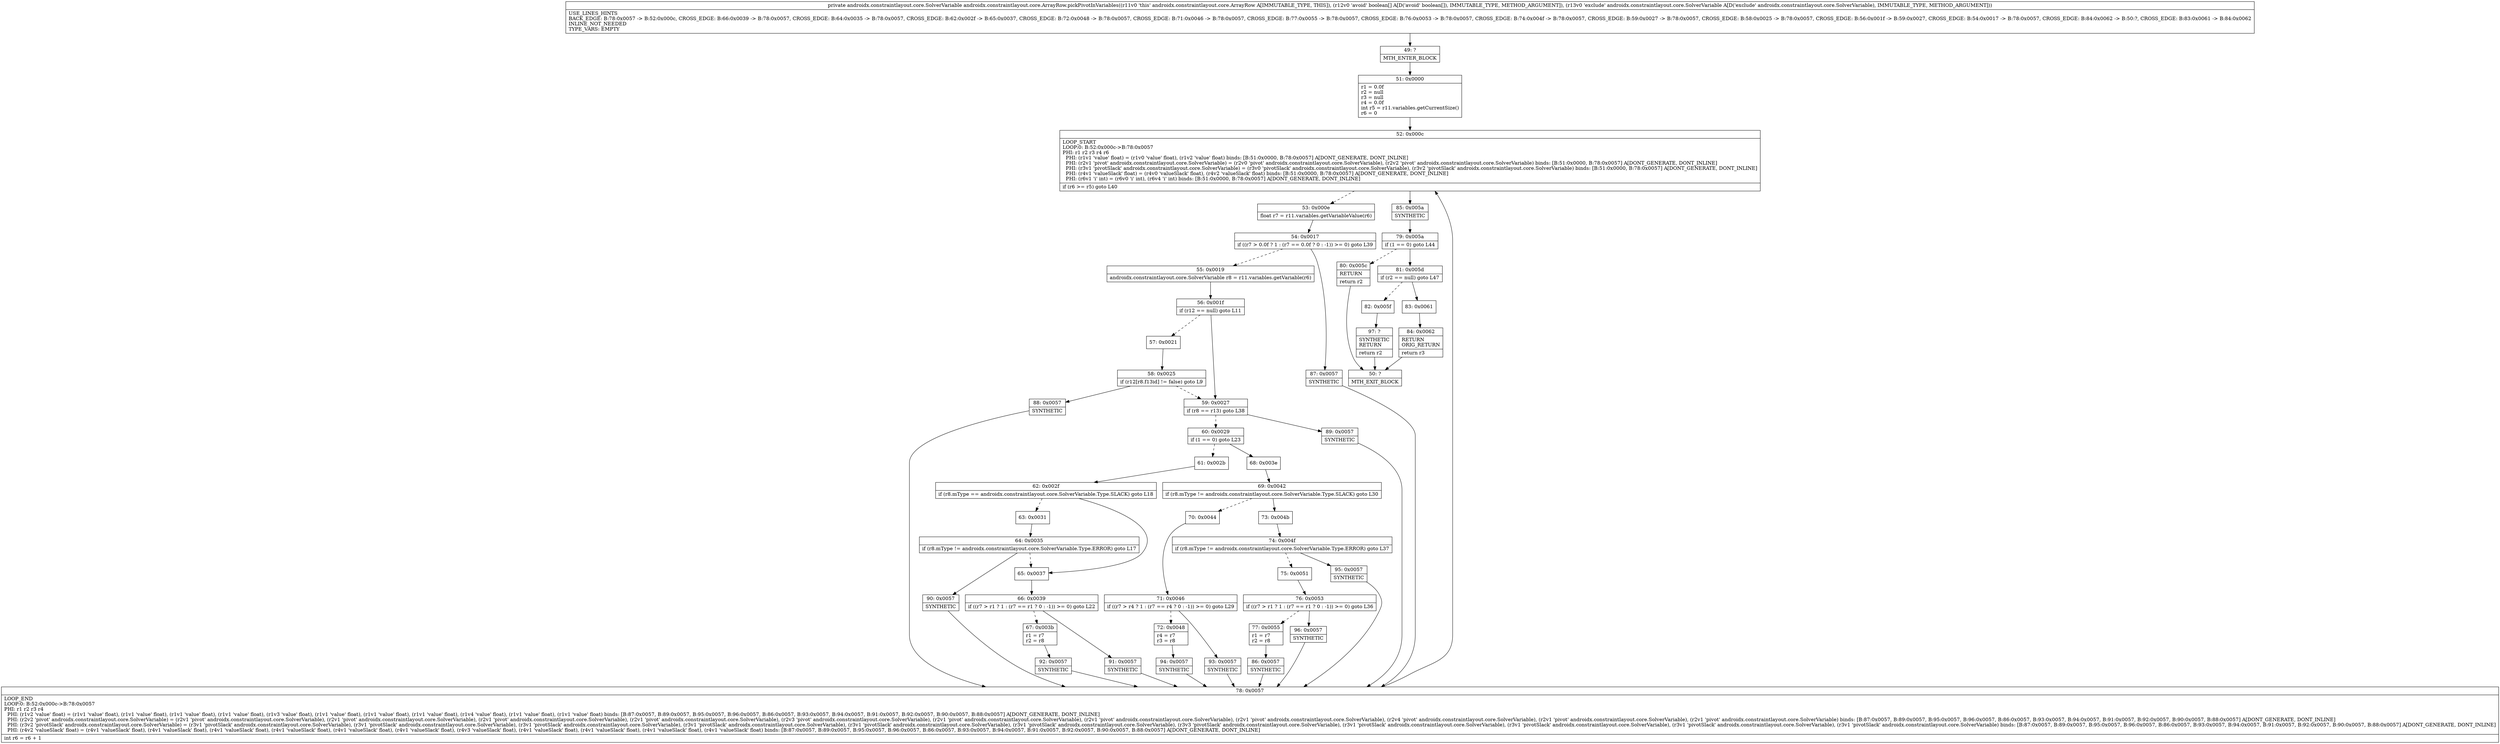 digraph "CFG forandroidx.constraintlayout.core.ArrayRow.pickPivotInVariables([ZLandroidx\/constraintlayout\/core\/SolverVariable;)Landroidx\/constraintlayout\/core\/SolverVariable;" {
Node_49 [shape=record,label="{49\:\ ?|MTH_ENTER_BLOCK\l}"];
Node_51 [shape=record,label="{51\:\ 0x0000|r1 = 0.0f\lr2 = null\lr3 = null\lr4 = 0.0f\lint r5 = r11.variables.getCurrentSize()\lr6 = 0\l}"];
Node_52 [shape=record,label="{52\:\ 0x000c|LOOP_START\lLOOP:0: B:52:0x000c\-\>B:78:0x0057\lPHI: r1 r2 r3 r4 r6 \l  PHI: (r1v1 'value' float) = (r1v0 'value' float), (r1v2 'value' float) binds: [B:51:0x0000, B:78:0x0057] A[DONT_GENERATE, DONT_INLINE]\l  PHI: (r2v1 'pivot' androidx.constraintlayout.core.SolverVariable) = (r2v0 'pivot' androidx.constraintlayout.core.SolverVariable), (r2v2 'pivot' androidx.constraintlayout.core.SolverVariable) binds: [B:51:0x0000, B:78:0x0057] A[DONT_GENERATE, DONT_INLINE]\l  PHI: (r3v1 'pivotSlack' androidx.constraintlayout.core.SolverVariable) = (r3v0 'pivotSlack' androidx.constraintlayout.core.SolverVariable), (r3v2 'pivotSlack' androidx.constraintlayout.core.SolverVariable) binds: [B:51:0x0000, B:78:0x0057] A[DONT_GENERATE, DONT_INLINE]\l  PHI: (r4v1 'valueSlack' float) = (r4v0 'valueSlack' float), (r4v2 'valueSlack' float) binds: [B:51:0x0000, B:78:0x0057] A[DONT_GENERATE, DONT_INLINE]\l  PHI: (r6v1 'i' int) = (r6v0 'i' int), (r6v4 'i' int) binds: [B:51:0x0000, B:78:0x0057] A[DONT_GENERATE, DONT_INLINE]\l|if (r6 \>= r5) goto L40\l}"];
Node_53 [shape=record,label="{53\:\ 0x000e|float r7 = r11.variables.getVariableValue(r6)\l}"];
Node_54 [shape=record,label="{54\:\ 0x0017|if ((r7 \> 0.0f ? 1 : (r7 == 0.0f ? 0 : \-1)) \>= 0) goto L39\l}"];
Node_55 [shape=record,label="{55\:\ 0x0019|androidx.constraintlayout.core.SolverVariable r8 = r11.variables.getVariable(r6)\l}"];
Node_56 [shape=record,label="{56\:\ 0x001f|if (r12 == null) goto L11\l}"];
Node_57 [shape=record,label="{57\:\ 0x0021}"];
Node_58 [shape=record,label="{58\:\ 0x0025|if (r12[r8.f13id] != false) goto L9\l}"];
Node_88 [shape=record,label="{88\:\ 0x0057|SYNTHETIC\l}"];
Node_78 [shape=record,label="{78\:\ 0x0057|LOOP_END\lLOOP:0: B:52:0x000c\-\>B:78:0x0057\lPHI: r1 r2 r3 r4 \l  PHI: (r1v2 'value' float) = (r1v1 'value' float), (r1v1 'value' float), (r1v1 'value' float), (r1v1 'value' float), (r1v3 'value' float), (r1v1 'value' float), (r1v1 'value' float), (r1v1 'value' float), (r1v4 'value' float), (r1v1 'value' float), (r1v1 'value' float) binds: [B:87:0x0057, B:89:0x0057, B:95:0x0057, B:96:0x0057, B:86:0x0057, B:93:0x0057, B:94:0x0057, B:91:0x0057, B:92:0x0057, B:90:0x0057, B:88:0x0057] A[DONT_GENERATE, DONT_INLINE]\l  PHI: (r2v2 'pivot' androidx.constraintlayout.core.SolverVariable) = (r2v1 'pivot' androidx.constraintlayout.core.SolverVariable), (r2v1 'pivot' androidx.constraintlayout.core.SolverVariable), (r2v1 'pivot' androidx.constraintlayout.core.SolverVariable), (r2v1 'pivot' androidx.constraintlayout.core.SolverVariable), (r2v3 'pivot' androidx.constraintlayout.core.SolverVariable), (r2v1 'pivot' androidx.constraintlayout.core.SolverVariable), (r2v1 'pivot' androidx.constraintlayout.core.SolverVariable), (r2v1 'pivot' androidx.constraintlayout.core.SolverVariable), (r2v4 'pivot' androidx.constraintlayout.core.SolverVariable), (r2v1 'pivot' androidx.constraintlayout.core.SolverVariable), (r2v1 'pivot' androidx.constraintlayout.core.SolverVariable) binds: [B:87:0x0057, B:89:0x0057, B:95:0x0057, B:96:0x0057, B:86:0x0057, B:93:0x0057, B:94:0x0057, B:91:0x0057, B:92:0x0057, B:90:0x0057, B:88:0x0057] A[DONT_GENERATE, DONT_INLINE]\l  PHI: (r3v2 'pivotSlack' androidx.constraintlayout.core.SolverVariable) = (r3v1 'pivotSlack' androidx.constraintlayout.core.SolverVariable), (r3v1 'pivotSlack' androidx.constraintlayout.core.SolverVariable), (r3v1 'pivotSlack' androidx.constraintlayout.core.SolverVariable), (r3v1 'pivotSlack' androidx.constraintlayout.core.SolverVariable), (r3v1 'pivotSlack' androidx.constraintlayout.core.SolverVariable), (r3v1 'pivotSlack' androidx.constraintlayout.core.SolverVariable), (r3v3 'pivotSlack' androidx.constraintlayout.core.SolverVariable), (r3v1 'pivotSlack' androidx.constraintlayout.core.SolverVariable), (r3v1 'pivotSlack' androidx.constraintlayout.core.SolverVariable), (r3v1 'pivotSlack' androidx.constraintlayout.core.SolverVariable), (r3v1 'pivotSlack' androidx.constraintlayout.core.SolverVariable) binds: [B:87:0x0057, B:89:0x0057, B:95:0x0057, B:96:0x0057, B:86:0x0057, B:93:0x0057, B:94:0x0057, B:91:0x0057, B:92:0x0057, B:90:0x0057, B:88:0x0057] A[DONT_GENERATE, DONT_INLINE]\l  PHI: (r4v2 'valueSlack' float) = (r4v1 'valueSlack' float), (r4v1 'valueSlack' float), (r4v1 'valueSlack' float), (r4v1 'valueSlack' float), (r4v1 'valueSlack' float), (r4v1 'valueSlack' float), (r4v3 'valueSlack' float), (r4v1 'valueSlack' float), (r4v1 'valueSlack' float), (r4v1 'valueSlack' float), (r4v1 'valueSlack' float) binds: [B:87:0x0057, B:89:0x0057, B:95:0x0057, B:96:0x0057, B:86:0x0057, B:93:0x0057, B:94:0x0057, B:91:0x0057, B:92:0x0057, B:90:0x0057, B:88:0x0057] A[DONT_GENERATE, DONT_INLINE]\l|int r6 = r6 + 1\l}"];
Node_59 [shape=record,label="{59\:\ 0x0027|if (r8 == r13) goto L38\l}"];
Node_60 [shape=record,label="{60\:\ 0x0029|if (1 == 0) goto L23\l}"];
Node_61 [shape=record,label="{61\:\ 0x002b}"];
Node_62 [shape=record,label="{62\:\ 0x002f|if (r8.mType == androidx.constraintlayout.core.SolverVariable.Type.SLACK) goto L18\l}"];
Node_63 [shape=record,label="{63\:\ 0x0031}"];
Node_64 [shape=record,label="{64\:\ 0x0035|if (r8.mType != androidx.constraintlayout.core.SolverVariable.Type.ERROR) goto L17\l}"];
Node_90 [shape=record,label="{90\:\ 0x0057|SYNTHETIC\l}"];
Node_65 [shape=record,label="{65\:\ 0x0037}"];
Node_66 [shape=record,label="{66\:\ 0x0039|if ((r7 \> r1 ? 1 : (r7 == r1 ? 0 : \-1)) \>= 0) goto L22\l}"];
Node_67 [shape=record,label="{67\:\ 0x003b|r1 = r7\lr2 = r8\l}"];
Node_92 [shape=record,label="{92\:\ 0x0057|SYNTHETIC\l}"];
Node_91 [shape=record,label="{91\:\ 0x0057|SYNTHETIC\l}"];
Node_68 [shape=record,label="{68\:\ 0x003e}"];
Node_69 [shape=record,label="{69\:\ 0x0042|if (r8.mType != androidx.constraintlayout.core.SolverVariable.Type.SLACK) goto L30\l}"];
Node_70 [shape=record,label="{70\:\ 0x0044}"];
Node_71 [shape=record,label="{71\:\ 0x0046|if ((r7 \> r4 ? 1 : (r7 == r4 ? 0 : \-1)) \>= 0) goto L29\l}"];
Node_72 [shape=record,label="{72\:\ 0x0048|r4 = r7\lr3 = r8\l}"];
Node_94 [shape=record,label="{94\:\ 0x0057|SYNTHETIC\l}"];
Node_93 [shape=record,label="{93\:\ 0x0057|SYNTHETIC\l}"];
Node_73 [shape=record,label="{73\:\ 0x004b}"];
Node_74 [shape=record,label="{74\:\ 0x004f|if (r8.mType != androidx.constraintlayout.core.SolverVariable.Type.ERROR) goto L37\l}"];
Node_75 [shape=record,label="{75\:\ 0x0051}"];
Node_76 [shape=record,label="{76\:\ 0x0053|if ((r7 \> r1 ? 1 : (r7 == r1 ? 0 : \-1)) \>= 0) goto L36\l}"];
Node_77 [shape=record,label="{77\:\ 0x0055|r1 = r7\lr2 = r8\l}"];
Node_86 [shape=record,label="{86\:\ 0x0057|SYNTHETIC\l}"];
Node_96 [shape=record,label="{96\:\ 0x0057|SYNTHETIC\l}"];
Node_95 [shape=record,label="{95\:\ 0x0057|SYNTHETIC\l}"];
Node_89 [shape=record,label="{89\:\ 0x0057|SYNTHETIC\l}"];
Node_87 [shape=record,label="{87\:\ 0x0057|SYNTHETIC\l}"];
Node_85 [shape=record,label="{85\:\ 0x005a|SYNTHETIC\l}"];
Node_79 [shape=record,label="{79\:\ 0x005a|if (1 == 0) goto L44\l}"];
Node_80 [shape=record,label="{80\:\ 0x005c|RETURN\l|return r2\l}"];
Node_50 [shape=record,label="{50\:\ ?|MTH_EXIT_BLOCK\l}"];
Node_81 [shape=record,label="{81\:\ 0x005d|if (r2 == null) goto L47\l}"];
Node_82 [shape=record,label="{82\:\ 0x005f}"];
Node_97 [shape=record,label="{97\:\ ?|SYNTHETIC\lRETURN\l|return r2\l}"];
Node_83 [shape=record,label="{83\:\ 0x0061}"];
Node_84 [shape=record,label="{84\:\ 0x0062|RETURN\lORIG_RETURN\l|return r3\l}"];
MethodNode[shape=record,label="{private androidx.constraintlayout.core.SolverVariable androidx.constraintlayout.core.ArrayRow.pickPivotInVariables((r11v0 'this' androidx.constraintlayout.core.ArrayRow A[IMMUTABLE_TYPE, THIS]), (r12v0 'avoid' boolean[] A[D('avoid' boolean[]), IMMUTABLE_TYPE, METHOD_ARGUMENT]), (r13v0 'exclude' androidx.constraintlayout.core.SolverVariable A[D('exclude' androidx.constraintlayout.core.SolverVariable), IMMUTABLE_TYPE, METHOD_ARGUMENT]))  | USE_LINES_HINTS\lBACK_EDGE: B:78:0x0057 \-\> B:52:0x000c, CROSS_EDGE: B:66:0x0039 \-\> B:78:0x0057, CROSS_EDGE: B:64:0x0035 \-\> B:78:0x0057, CROSS_EDGE: B:62:0x002f \-\> B:65:0x0037, CROSS_EDGE: B:72:0x0048 \-\> B:78:0x0057, CROSS_EDGE: B:71:0x0046 \-\> B:78:0x0057, CROSS_EDGE: B:77:0x0055 \-\> B:78:0x0057, CROSS_EDGE: B:76:0x0053 \-\> B:78:0x0057, CROSS_EDGE: B:74:0x004f \-\> B:78:0x0057, CROSS_EDGE: B:59:0x0027 \-\> B:78:0x0057, CROSS_EDGE: B:58:0x0025 \-\> B:78:0x0057, CROSS_EDGE: B:56:0x001f \-\> B:59:0x0027, CROSS_EDGE: B:54:0x0017 \-\> B:78:0x0057, CROSS_EDGE: B:84:0x0062 \-\> B:50:?, CROSS_EDGE: B:83:0x0061 \-\> B:84:0x0062\lINLINE_NOT_NEEDED\lTYPE_VARS: EMPTY\l}"];
MethodNode -> Node_49;Node_49 -> Node_51;
Node_51 -> Node_52;
Node_52 -> Node_53[style=dashed];
Node_52 -> Node_85;
Node_53 -> Node_54;
Node_54 -> Node_55[style=dashed];
Node_54 -> Node_87;
Node_55 -> Node_56;
Node_56 -> Node_57[style=dashed];
Node_56 -> Node_59;
Node_57 -> Node_58;
Node_58 -> Node_59[style=dashed];
Node_58 -> Node_88;
Node_88 -> Node_78;
Node_78 -> Node_52;
Node_59 -> Node_60[style=dashed];
Node_59 -> Node_89;
Node_60 -> Node_61[style=dashed];
Node_60 -> Node_68;
Node_61 -> Node_62;
Node_62 -> Node_63[style=dashed];
Node_62 -> Node_65;
Node_63 -> Node_64;
Node_64 -> Node_65[style=dashed];
Node_64 -> Node_90;
Node_90 -> Node_78;
Node_65 -> Node_66;
Node_66 -> Node_67[style=dashed];
Node_66 -> Node_91;
Node_67 -> Node_92;
Node_92 -> Node_78;
Node_91 -> Node_78;
Node_68 -> Node_69;
Node_69 -> Node_70[style=dashed];
Node_69 -> Node_73;
Node_70 -> Node_71;
Node_71 -> Node_72[style=dashed];
Node_71 -> Node_93;
Node_72 -> Node_94;
Node_94 -> Node_78;
Node_93 -> Node_78;
Node_73 -> Node_74;
Node_74 -> Node_75[style=dashed];
Node_74 -> Node_95;
Node_75 -> Node_76;
Node_76 -> Node_77[style=dashed];
Node_76 -> Node_96;
Node_77 -> Node_86;
Node_86 -> Node_78;
Node_96 -> Node_78;
Node_95 -> Node_78;
Node_89 -> Node_78;
Node_87 -> Node_78;
Node_85 -> Node_79;
Node_79 -> Node_80[style=dashed];
Node_79 -> Node_81;
Node_80 -> Node_50;
Node_81 -> Node_82[style=dashed];
Node_81 -> Node_83;
Node_82 -> Node_97;
Node_97 -> Node_50;
Node_83 -> Node_84;
Node_84 -> Node_50;
}

